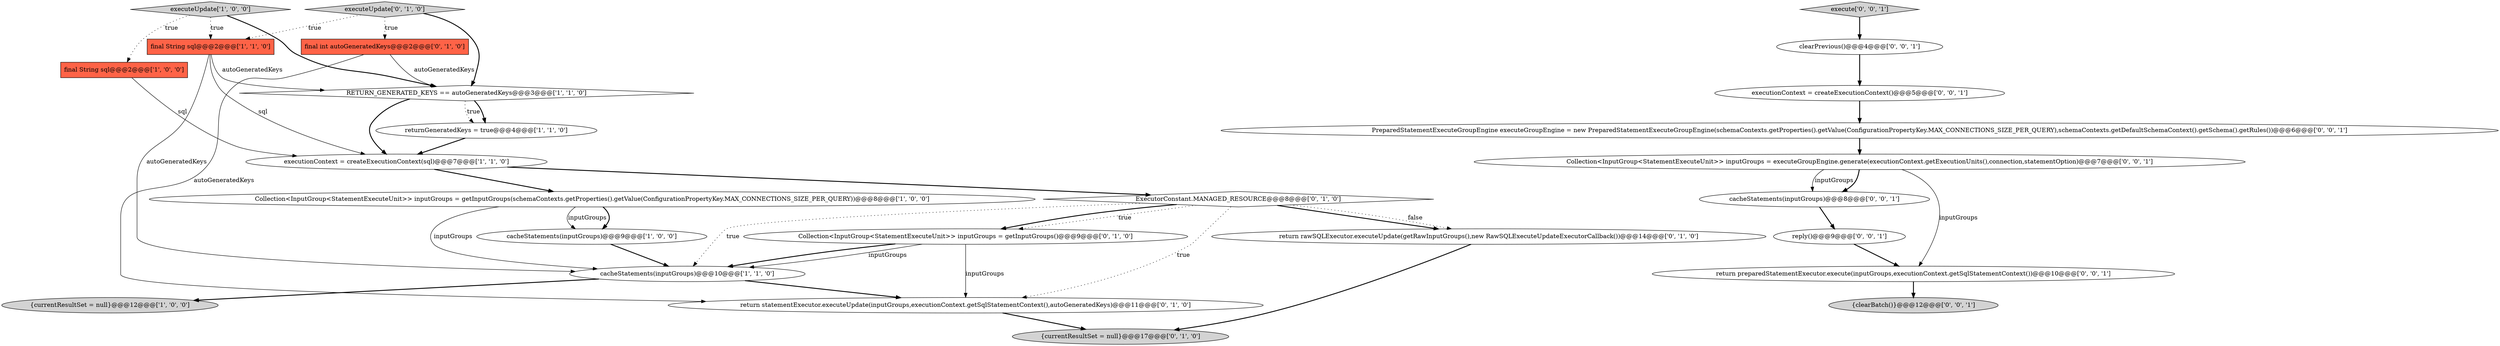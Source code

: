 digraph {
0 [style = filled, label = "executionContext = createExecutionContext(sql)@@@7@@@['1', '1', '0']", fillcolor = white, shape = ellipse image = "AAA0AAABBB1BBB"];
15 [style = filled, label = "Collection<InputGroup<StatementExecuteUnit>> inputGroups = getInputGroups()@@@9@@@['0', '1', '0']", fillcolor = white, shape = ellipse image = "AAA1AAABBB2BBB"];
25 [style = filled, label = "Collection<InputGroup<StatementExecuteUnit>> inputGroups = executeGroupEngine.generate(executionContext.getExecutionUnits(),connection,statementOption)@@@7@@@['0', '0', '1']", fillcolor = white, shape = ellipse image = "AAA0AAABBB3BBB"];
21 [style = filled, label = "PreparedStatementExecuteGroupEngine executeGroupEngine = new PreparedStatementExecuteGroupEngine(schemaContexts.getProperties().getValue(ConfigurationPropertyKey.MAX_CONNECTIONS_SIZE_PER_QUERY),schemaContexts.getDefaultSchemaContext().getSchema().getRules())@@@6@@@['0', '0', '1']", fillcolor = white, shape = ellipse image = "AAA0AAABBB3BBB"];
16 [style = filled, label = "executeUpdate['0', '1', '0']", fillcolor = lightgray, shape = diamond image = "AAA0AAABBB2BBB"];
23 [style = filled, label = "executionContext = createExecutionContext()@@@5@@@['0', '0', '1']", fillcolor = white, shape = ellipse image = "AAA0AAABBB3BBB"];
3 [style = filled, label = "returnGeneratedKeys = true@@@4@@@['1', '1', '0']", fillcolor = white, shape = ellipse image = "AAA0AAABBB1BBB"];
10 [style = filled, label = "final int autoGeneratedKeys@@@2@@@['0', '1', '0']", fillcolor = tomato, shape = box image = "AAA0AAABBB2BBB"];
7 [style = filled, label = "{currentResultSet = null}@@@12@@@['1', '0', '0']", fillcolor = lightgray, shape = ellipse image = "AAA0AAABBB1BBB"];
5 [style = filled, label = "final String sql@@@2@@@['1', '1', '0']", fillcolor = tomato, shape = box image = "AAA0AAABBB1BBB"];
1 [style = filled, label = "final String sql@@@2@@@['1', '0', '0']", fillcolor = tomato, shape = box image = "AAA0AAABBB1BBB"];
22 [style = filled, label = "{clearBatch()}@@@12@@@['0', '0', '1']", fillcolor = lightgray, shape = ellipse image = "AAA0AAABBB3BBB"];
11 [style = filled, label = "return rawSQLExecutor.executeUpdate(getRawInputGroups(),new RawSQLExecuteUpdateExecutorCallback())@@@14@@@['0', '1', '0']", fillcolor = white, shape = ellipse image = "AAA1AAABBB2BBB"];
17 [style = filled, label = "cacheStatements(inputGroups)@@@8@@@['0', '0', '1']", fillcolor = white, shape = ellipse image = "AAA0AAABBB3BBB"];
8 [style = filled, label = "Collection<InputGroup<StatementExecuteUnit>> inputGroups = getInputGroups(schemaContexts.getProperties().getValue(ConfigurationPropertyKey.MAX_CONNECTIONS_SIZE_PER_QUERY))@@@8@@@['1', '0', '0']", fillcolor = white, shape = ellipse image = "AAA0AAABBB1BBB"];
2 [style = filled, label = "RETURN_GENERATED_KEYS == autoGeneratedKeys@@@3@@@['1', '1', '0']", fillcolor = white, shape = diamond image = "AAA0AAABBB1BBB"];
9 [style = filled, label = "executeUpdate['1', '0', '0']", fillcolor = lightgray, shape = diamond image = "AAA0AAABBB1BBB"];
4 [style = filled, label = "cacheStatements(inputGroups)@@@10@@@['1', '1', '0']", fillcolor = white, shape = ellipse image = "AAA0AAABBB1BBB"];
18 [style = filled, label = "reply()@@@9@@@['0', '0', '1']", fillcolor = white, shape = ellipse image = "AAA0AAABBB3BBB"];
12 [style = filled, label = "return statementExecutor.executeUpdate(inputGroups,executionContext.getSqlStatementContext(),autoGeneratedKeys)@@@11@@@['0', '1', '0']", fillcolor = white, shape = ellipse image = "AAA0AAABBB2BBB"];
20 [style = filled, label = "execute['0', '0', '1']", fillcolor = lightgray, shape = diamond image = "AAA0AAABBB3BBB"];
14 [style = filled, label = "ExecutorConstant.MANAGED_RESOURCE@@@8@@@['0', '1', '0']", fillcolor = white, shape = diamond image = "AAA0AAABBB2BBB"];
6 [style = filled, label = "cacheStatements(inputGroups)@@@9@@@['1', '0', '0']", fillcolor = white, shape = ellipse image = "AAA0AAABBB1BBB"];
13 [style = filled, label = "{currentResultSet = null}@@@17@@@['0', '1', '0']", fillcolor = lightgray, shape = ellipse image = "AAA0AAABBB2BBB"];
19 [style = filled, label = "return preparedStatementExecutor.execute(inputGroups,executionContext.getSqlStatementContext())@@@10@@@['0', '0', '1']", fillcolor = white, shape = ellipse image = "AAA0AAABBB3BBB"];
24 [style = filled, label = "clearPrevious()@@@4@@@['0', '0', '1']", fillcolor = white, shape = ellipse image = "AAA0AAABBB3BBB"];
15->4 [style = solid, label="inputGroups"];
1->0 [style = solid, label="sql"];
14->4 [style = dotted, label="true"];
10->12 [style = solid, label="autoGeneratedKeys"];
2->3 [style = dotted, label="true"];
4->7 [style = bold, label=""];
6->4 [style = bold, label=""];
10->2 [style = solid, label="autoGeneratedKeys"];
5->0 [style = solid, label="sql"];
25->17 [style = solid, label="inputGroups"];
9->5 [style = dotted, label="true"];
24->23 [style = bold, label=""];
15->4 [style = bold, label=""];
9->2 [style = bold, label=""];
25->19 [style = solid, label="inputGroups"];
9->1 [style = dotted, label="true"];
19->22 [style = bold, label=""];
0->8 [style = bold, label=""];
8->6 [style = bold, label=""];
25->17 [style = bold, label=""];
14->11 [style = bold, label=""];
8->4 [style = solid, label="inputGroups"];
14->12 [style = dotted, label="true"];
5->4 [style = solid, label="autoGeneratedKeys"];
12->13 [style = bold, label=""];
2->3 [style = bold, label=""];
16->2 [style = bold, label=""];
23->21 [style = bold, label=""];
21->25 [style = bold, label=""];
15->12 [style = solid, label="inputGroups"];
14->15 [style = dotted, label="true"];
5->2 [style = solid, label="autoGeneratedKeys"];
18->19 [style = bold, label=""];
16->10 [style = dotted, label="true"];
3->0 [style = bold, label=""];
11->13 [style = bold, label=""];
4->12 [style = bold, label=""];
20->24 [style = bold, label=""];
14->11 [style = dotted, label="false"];
8->6 [style = solid, label="inputGroups"];
2->0 [style = bold, label=""];
0->14 [style = bold, label=""];
16->5 [style = dotted, label="true"];
14->15 [style = bold, label=""];
17->18 [style = bold, label=""];
}

